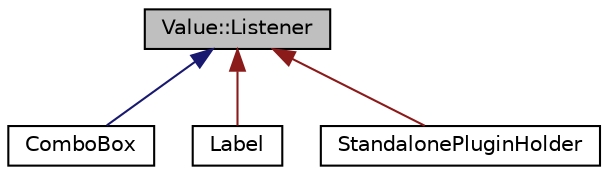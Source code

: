 digraph "Value::Listener"
{
  bgcolor="transparent";
  edge [fontname="Helvetica",fontsize="10",labelfontname="Helvetica",labelfontsize="10"];
  node [fontname="Helvetica",fontsize="10",shape=record];
  Node0 [label="Value::Listener",height=0.2,width=0.4,color="black", fillcolor="grey75", style="filled", fontcolor="black"];
  Node0 -> Node1 [dir="back",color="midnightblue",fontsize="10",style="solid",fontname="Helvetica"];
  Node1 [label="ComboBox",height=0.2,width=0.4,color="black",URL="$classComboBox.html",tooltip="A component that lets the user choose from a drop-down list of choices. "];
  Node0 -> Node2 [dir="back",color="firebrick4",fontsize="10",style="solid",fontname="Helvetica"];
  Node2 [label="Label",height=0.2,width=0.4,color="black",URL="$classLabel.html",tooltip="A component that displays a text string, and can optionally become a text editor when clicked..."];
  Node0 -> Node3 [dir="back",color="firebrick4",fontsize="10",style="solid",fontname="Helvetica"];
  Node3 [label="StandalonePluginHolder",height=0.2,width=0.4,color="black",URL="$classStandalonePluginHolder.html",tooltip="An object that creates and plays a standalone instance of an AudioProcessor. "];
}
